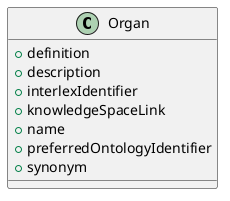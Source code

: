 @startuml
class Organ {
+definition
+description
+interlexIdentifier
+knowledgeSpaceLink
+name
+preferredOntologyIdentifier
+synonym

}

@enduml